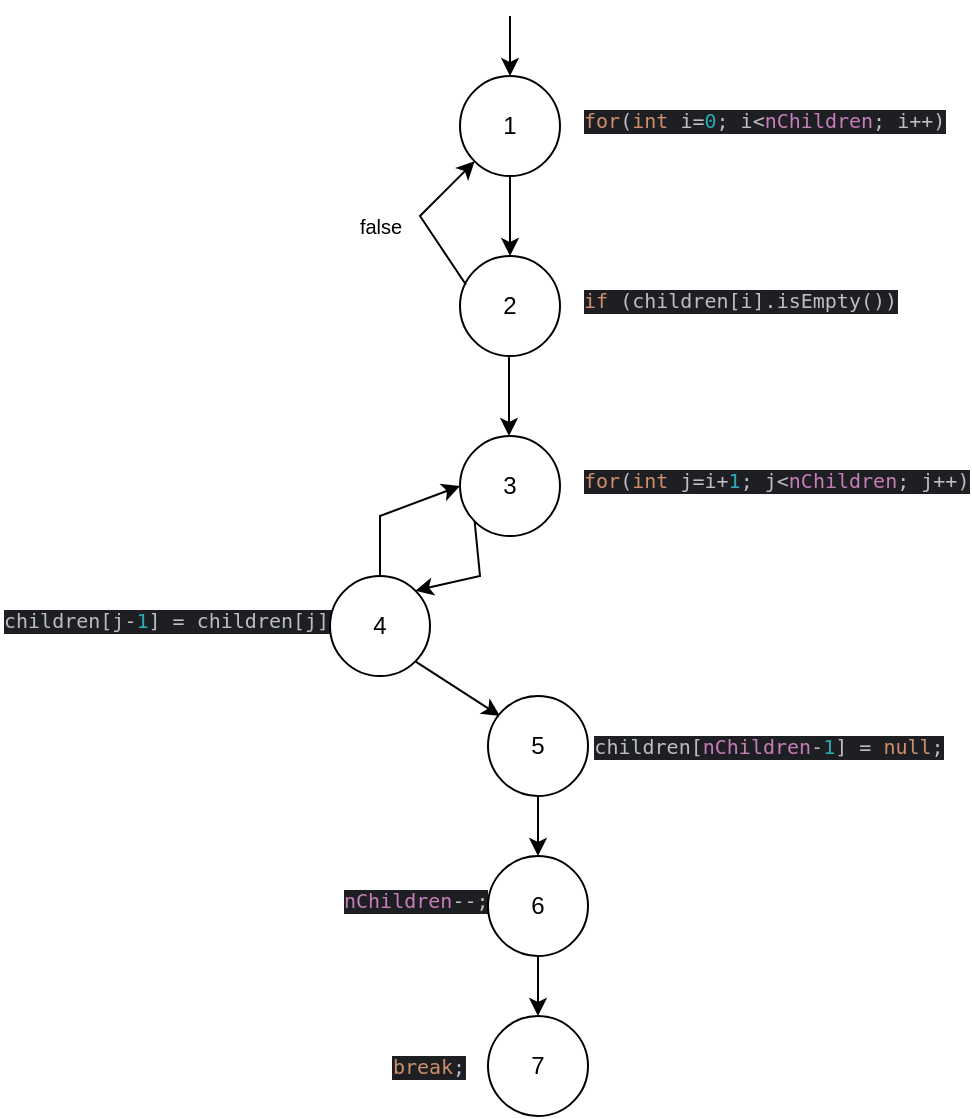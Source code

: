 <mxfile version="24.1.0" type="device">
  <diagram name="Página-1" id="vbOGfk5iJTFSjeD28d8R">
    <mxGraphModel dx="1041" dy="522" grid="1" gridSize="10" guides="1" tooltips="1" connect="1" arrows="1" fold="1" page="1" pageScale="1" pageWidth="827" pageHeight="1169" math="0" shadow="0">
      <root>
        <mxCell id="0" />
        <mxCell id="1" parent="0" />
        <mxCell id="0VPr1rxeREGL98D7X7g_-1" value="1" style="ellipse;whiteSpace=wrap;html=1;aspect=fixed;" parent="1" vertex="1">
          <mxGeometry x="400" y="40" width="50" height="50" as="geometry" />
        </mxCell>
        <mxCell id="0VPr1rxeREGL98D7X7g_-14" value="" style="endArrow=classic;html=1;rounded=0;entryX=0.5;entryY=0;entryDx=0;entryDy=0;" parent="1" target="0VPr1rxeREGL98D7X7g_-1" edge="1">
          <mxGeometry width="50" height="50" relative="1" as="geometry">
            <mxPoint x="425" y="10" as="sourcePoint" />
            <mxPoint x="464" y="-60" as="targetPoint" />
          </mxGeometry>
        </mxCell>
        <mxCell id="dLSK0X0-4pFbgPWj33sY-8" value="" style="endArrow=classic;html=1;rounded=0;exitX=0.5;exitY=1;exitDx=0;exitDy=0;entryX=0.5;entryY=0;entryDx=0;entryDy=0;" parent="1" source="0VPr1rxeREGL98D7X7g_-1" edge="1">
          <mxGeometry width="50" height="50" relative="1" as="geometry">
            <mxPoint x="567" y="90" as="sourcePoint" />
            <mxPoint x="425" y="130" as="targetPoint" />
          </mxGeometry>
        </mxCell>
        <mxCell id="6QdrHdOYux9Q1r3POH7Q-1" value="&lt;div style=&quot;background-color: rgb(30, 31, 34); color: rgb(188, 190, 196); font-size: 10px;&quot;&gt;&lt;pre style=&quot;font-family: &amp;quot;JetBrains Mono&amp;quot;, monospace;&quot;&gt;&lt;span style=&quot;color:#cf8e6d;&quot;&gt;for&lt;/span&gt;(&lt;span style=&quot;color:#cf8e6d;&quot;&gt;int &lt;/span&gt;i=&lt;span style=&quot;color:#2aacb8;&quot;&gt;0&lt;/span&gt;; i&amp;lt;&lt;span style=&quot;color:#c77dbb;&quot;&gt;nChildren&lt;/span&gt;; i++)&lt;/pre&gt;&lt;/div&gt;" style="text;whiteSpace=wrap;html=1;" vertex="1" parent="1">
          <mxGeometry x="460" y="40" width="180" height="40" as="geometry" />
        </mxCell>
        <mxCell id="6QdrHdOYux9Q1r3POH7Q-2" value="&lt;div style=&quot;background-color: rgb(30, 31, 34); color: rgb(188, 190, 196); font-size: 10px;&quot;&gt;&lt;pre style=&quot;font-family: &amp;quot;JetBrains Mono&amp;quot;, monospace; font-size: 10px;&quot;&gt;&lt;span style=&quot;color: rgb(207, 142, 109); font-size: 10px;&quot;&gt;if &lt;/span&gt;(children[i].isEmpty())&lt;/pre&gt;&lt;/div&gt;" style="text;whiteSpace=wrap;html=1;fontSize=10;" vertex="1" parent="1">
          <mxGeometry x="460" y="130" width="150" height="40" as="geometry" />
        </mxCell>
        <mxCell id="6QdrHdOYux9Q1r3POH7Q-3" value="2" style="ellipse;whiteSpace=wrap;html=1;aspect=fixed;" vertex="1" parent="1">
          <mxGeometry x="400" y="130" width="50" height="50" as="geometry" />
        </mxCell>
        <mxCell id="6QdrHdOYux9Q1r3POH7Q-4" value="" style="endArrow=classic;html=1;rounded=0;exitX=0.06;exitY=0.288;exitDx=0;exitDy=0;exitPerimeter=0;entryX=0;entryY=1;entryDx=0;entryDy=0;" edge="1" parent="1" source="6QdrHdOYux9Q1r3POH7Q-3" target="0VPr1rxeREGL98D7X7g_-1">
          <mxGeometry width="50" height="50" relative="1" as="geometry">
            <mxPoint x="360" y="130" as="sourcePoint" />
            <mxPoint x="410" y="80" as="targetPoint" />
            <Array as="points">
              <mxPoint x="380" y="110" />
            </Array>
          </mxGeometry>
        </mxCell>
        <mxCell id="6QdrHdOYux9Q1r3POH7Q-5" value="&lt;font style=&quot;font-size: 10px;&quot;&gt;false&lt;/font&gt;" style="text;html=1;align=center;verticalAlign=middle;resizable=0;points=[];autosize=1;strokeColor=none;fillColor=none;" vertex="1" parent="1">
          <mxGeometry x="340" y="100" width="40" height="30" as="geometry" />
        </mxCell>
        <mxCell id="6QdrHdOYux9Q1r3POH7Q-7" value="" style="endArrow=classic;html=1;rounded=0;exitX=0.5;exitY=1;exitDx=0;exitDy=0;entryX=0.5;entryY=0;entryDx=0;entryDy=0;" edge="1" parent="1">
          <mxGeometry width="50" height="50" relative="1" as="geometry">
            <mxPoint x="424.5" y="180" as="sourcePoint" />
            <mxPoint x="424.5" y="220" as="targetPoint" />
          </mxGeometry>
        </mxCell>
        <mxCell id="6QdrHdOYux9Q1r3POH7Q-8" value="3" style="ellipse;whiteSpace=wrap;html=1;aspect=fixed;" vertex="1" parent="1">
          <mxGeometry x="400" y="220" width="50" height="50" as="geometry" />
        </mxCell>
        <mxCell id="6QdrHdOYux9Q1r3POH7Q-9" value="&lt;div style=&quot;background-color: rgb(30, 31, 34); color: rgb(188, 190, 196); font-size: 10px;&quot;&gt;&lt;pre style=&quot;font-family: &amp;quot;JetBrains Mono&amp;quot;, monospace;&quot;&gt;&lt;span style=&quot;color:#cf8e6d;&quot;&gt;for&lt;/span&gt;(&lt;span style=&quot;color:#cf8e6d;&quot;&gt;int &lt;/span&gt;j=i+&lt;span style=&quot;color:#2aacb8;&quot;&gt;1&lt;/span&gt;; j&amp;lt;&lt;span style=&quot;color:#c77dbb;&quot;&gt;nChildren&lt;/span&gt;; j++)&lt;/pre&gt;&lt;/div&gt;" style="text;whiteSpace=wrap;html=1;" vertex="1" parent="1">
          <mxGeometry x="460" y="220" width="190" height="40" as="geometry" />
        </mxCell>
        <mxCell id="6QdrHdOYux9Q1r3POH7Q-10" value="" style="endArrow=classic;html=1;rounded=0;exitX=0;exitY=1;exitDx=0;exitDy=0;entryX=0;entryY=1;entryDx=0;entryDy=0;" edge="1" parent="1" source="6QdrHdOYux9Q1r3POH7Q-8" target="6QdrHdOYux9Q1r3POH7Q-12">
          <mxGeometry width="50" height="50" relative="1" as="geometry">
            <mxPoint x="399" y="260" as="sourcePoint" />
            <mxPoint x="380" y="290" as="targetPoint" />
            <Array as="points">
              <mxPoint x="410" y="290" />
            </Array>
          </mxGeometry>
        </mxCell>
        <mxCell id="6QdrHdOYux9Q1r3POH7Q-11" value="&lt;div style=&quot;background-color: rgb(30, 31, 34); color: rgb(188, 190, 196); font-size: 10px;&quot;&gt;&lt;pre style=&quot;font-family: &amp;quot;JetBrains Mono&amp;quot;, monospace;&quot;&gt;children[j-&lt;span style=&quot;color:#2aacb8;&quot;&gt;1&lt;/span&gt;] = children[j];&lt;/pre&gt;&lt;/div&gt;" style="text;whiteSpace=wrap;html=1;" vertex="1" parent="1">
          <mxGeometry x="170" y="290" width="165" height="50" as="geometry" />
        </mxCell>
        <mxCell id="6QdrHdOYux9Q1r3POH7Q-12" value="4" style="ellipse;whiteSpace=wrap;html=1;aspect=fixed;direction=west;" vertex="1" parent="1">
          <mxGeometry x="335" y="290" width="50" height="50" as="geometry" />
        </mxCell>
        <mxCell id="6QdrHdOYux9Q1r3POH7Q-13" value="" style="endArrow=classic;html=1;rounded=0;exitX=0.5;exitY=1;exitDx=0;exitDy=0;entryX=0;entryY=0.5;entryDx=0;entryDy=0;" edge="1" parent="1" source="6QdrHdOYux9Q1r3POH7Q-12" target="6QdrHdOYux9Q1r3POH7Q-8">
          <mxGeometry width="50" height="50" relative="1" as="geometry">
            <mxPoint x="310" y="270" as="sourcePoint" />
            <mxPoint x="360" y="220" as="targetPoint" />
            <Array as="points">
              <mxPoint x="360" y="260" />
            </Array>
          </mxGeometry>
        </mxCell>
        <mxCell id="6QdrHdOYux9Q1r3POH7Q-14" value="" style="endArrow=classic;html=1;rounded=0;exitX=0;exitY=0;exitDx=0;exitDy=0;" edge="1" parent="1" source="6QdrHdOYux9Q1r3POH7Q-12">
          <mxGeometry width="50" height="50" relative="1" as="geometry">
            <mxPoint x="510" y="260" as="sourcePoint" />
            <mxPoint x="420" y="360" as="targetPoint" />
          </mxGeometry>
        </mxCell>
        <mxCell id="6QdrHdOYux9Q1r3POH7Q-15" value="5" style="ellipse;whiteSpace=wrap;html=1;aspect=fixed;direction=west;" vertex="1" parent="1">
          <mxGeometry x="414" y="350" width="50" height="50" as="geometry" />
        </mxCell>
        <mxCell id="6QdrHdOYux9Q1r3POH7Q-16" value="&lt;div style=&quot;background-color: rgb(30, 31, 34); color: rgb(188, 190, 196); font-size: 10px;&quot;&gt;&lt;pre style=&quot;font-family: &amp;quot;JetBrains Mono&amp;quot;, monospace;&quot;&gt;children[&lt;span style=&quot;color:#c77dbb;&quot;&gt;nChildren&lt;/span&gt;-&lt;span style=&quot;color:#2aacb8;&quot;&gt;1&lt;/span&gt;] = &lt;span style=&quot;color:#cf8e6d;&quot;&gt;null&lt;/span&gt;;&lt;/pre&gt;&lt;/div&gt;" style="text;html=1;align=center;verticalAlign=middle;resizable=0;points=[];autosize=1;strokeColor=none;fillColor=none;" vertex="1" parent="1">
          <mxGeometry x="464" y="350" width="180" height="50" as="geometry" />
        </mxCell>
        <mxCell id="6QdrHdOYux9Q1r3POH7Q-17" value="&lt;div style=&quot;background-color: rgb(30, 31, 34); color: rgb(188, 190, 196); font-size: 10px;&quot;&gt;&lt;pre style=&quot;font-family: &amp;quot;JetBrains Mono&amp;quot;, monospace;&quot;&gt;&lt;span style=&quot;color:#c77dbb;&quot;&gt;nChildren&lt;/span&gt;--;&lt;/pre&gt;&lt;/div&gt;" style="text;whiteSpace=wrap;html=1;" vertex="1" parent="1">
          <mxGeometry x="340" y="430" width="120" height="70" as="geometry" />
        </mxCell>
        <mxCell id="6QdrHdOYux9Q1r3POH7Q-18" value="" style="endArrow=classic;html=1;rounded=0;exitX=0.5;exitY=0;exitDx=0;exitDy=0;entryX=0.5;entryY=1;entryDx=0;entryDy=0;" edge="1" parent="1" source="6QdrHdOYux9Q1r3POH7Q-15" target="6QdrHdOYux9Q1r3POH7Q-19">
          <mxGeometry width="50" height="50" relative="1" as="geometry">
            <mxPoint x="445" y="430" as="sourcePoint" />
            <mxPoint x="426" y="480" as="targetPoint" />
          </mxGeometry>
        </mxCell>
        <mxCell id="6QdrHdOYux9Q1r3POH7Q-19" value="6" style="ellipse;whiteSpace=wrap;html=1;aspect=fixed;direction=west;" vertex="1" parent="1">
          <mxGeometry x="414" y="430" width="50" height="50" as="geometry" />
        </mxCell>
        <mxCell id="6QdrHdOYux9Q1r3POH7Q-20" value="&lt;div style=&quot;background-color: rgb(30, 31, 34); color: rgb(188, 190, 196); font-size: 10px;&quot;&gt;&lt;pre style=&quot;font-family: &amp;quot;JetBrains Mono&amp;quot;, monospace;&quot;&gt;&lt;span style=&quot;color:#cf8e6d;&quot;&gt;break&lt;/span&gt;;&lt;/pre&gt;&lt;/div&gt;" style="text;html=1;align=center;verticalAlign=middle;resizable=0;points=[];autosize=1;strokeColor=none;fillColor=none;" vertex="1" parent="1">
          <mxGeometry x="354" y="510" width="60" height="50" as="geometry" />
        </mxCell>
        <mxCell id="6QdrHdOYux9Q1r3POH7Q-25" value="" style="endArrow=classic;html=1;rounded=0;exitX=0.5;exitY=0;exitDx=0;exitDy=0;entryX=0.5;entryY=1;entryDx=0;entryDy=0;" edge="1" parent="1" target="6QdrHdOYux9Q1r3POH7Q-26">
          <mxGeometry width="50" height="50" relative="1" as="geometry">
            <mxPoint x="439" y="480" as="sourcePoint" />
            <mxPoint x="426" y="560" as="targetPoint" />
          </mxGeometry>
        </mxCell>
        <mxCell id="6QdrHdOYux9Q1r3POH7Q-26" value="7" style="ellipse;whiteSpace=wrap;html=1;aspect=fixed;direction=west;" vertex="1" parent="1">
          <mxGeometry x="414" y="510" width="50" height="50" as="geometry" />
        </mxCell>
      </root>
    </mxGraphModel>
  </diagram>
</mxfile>
